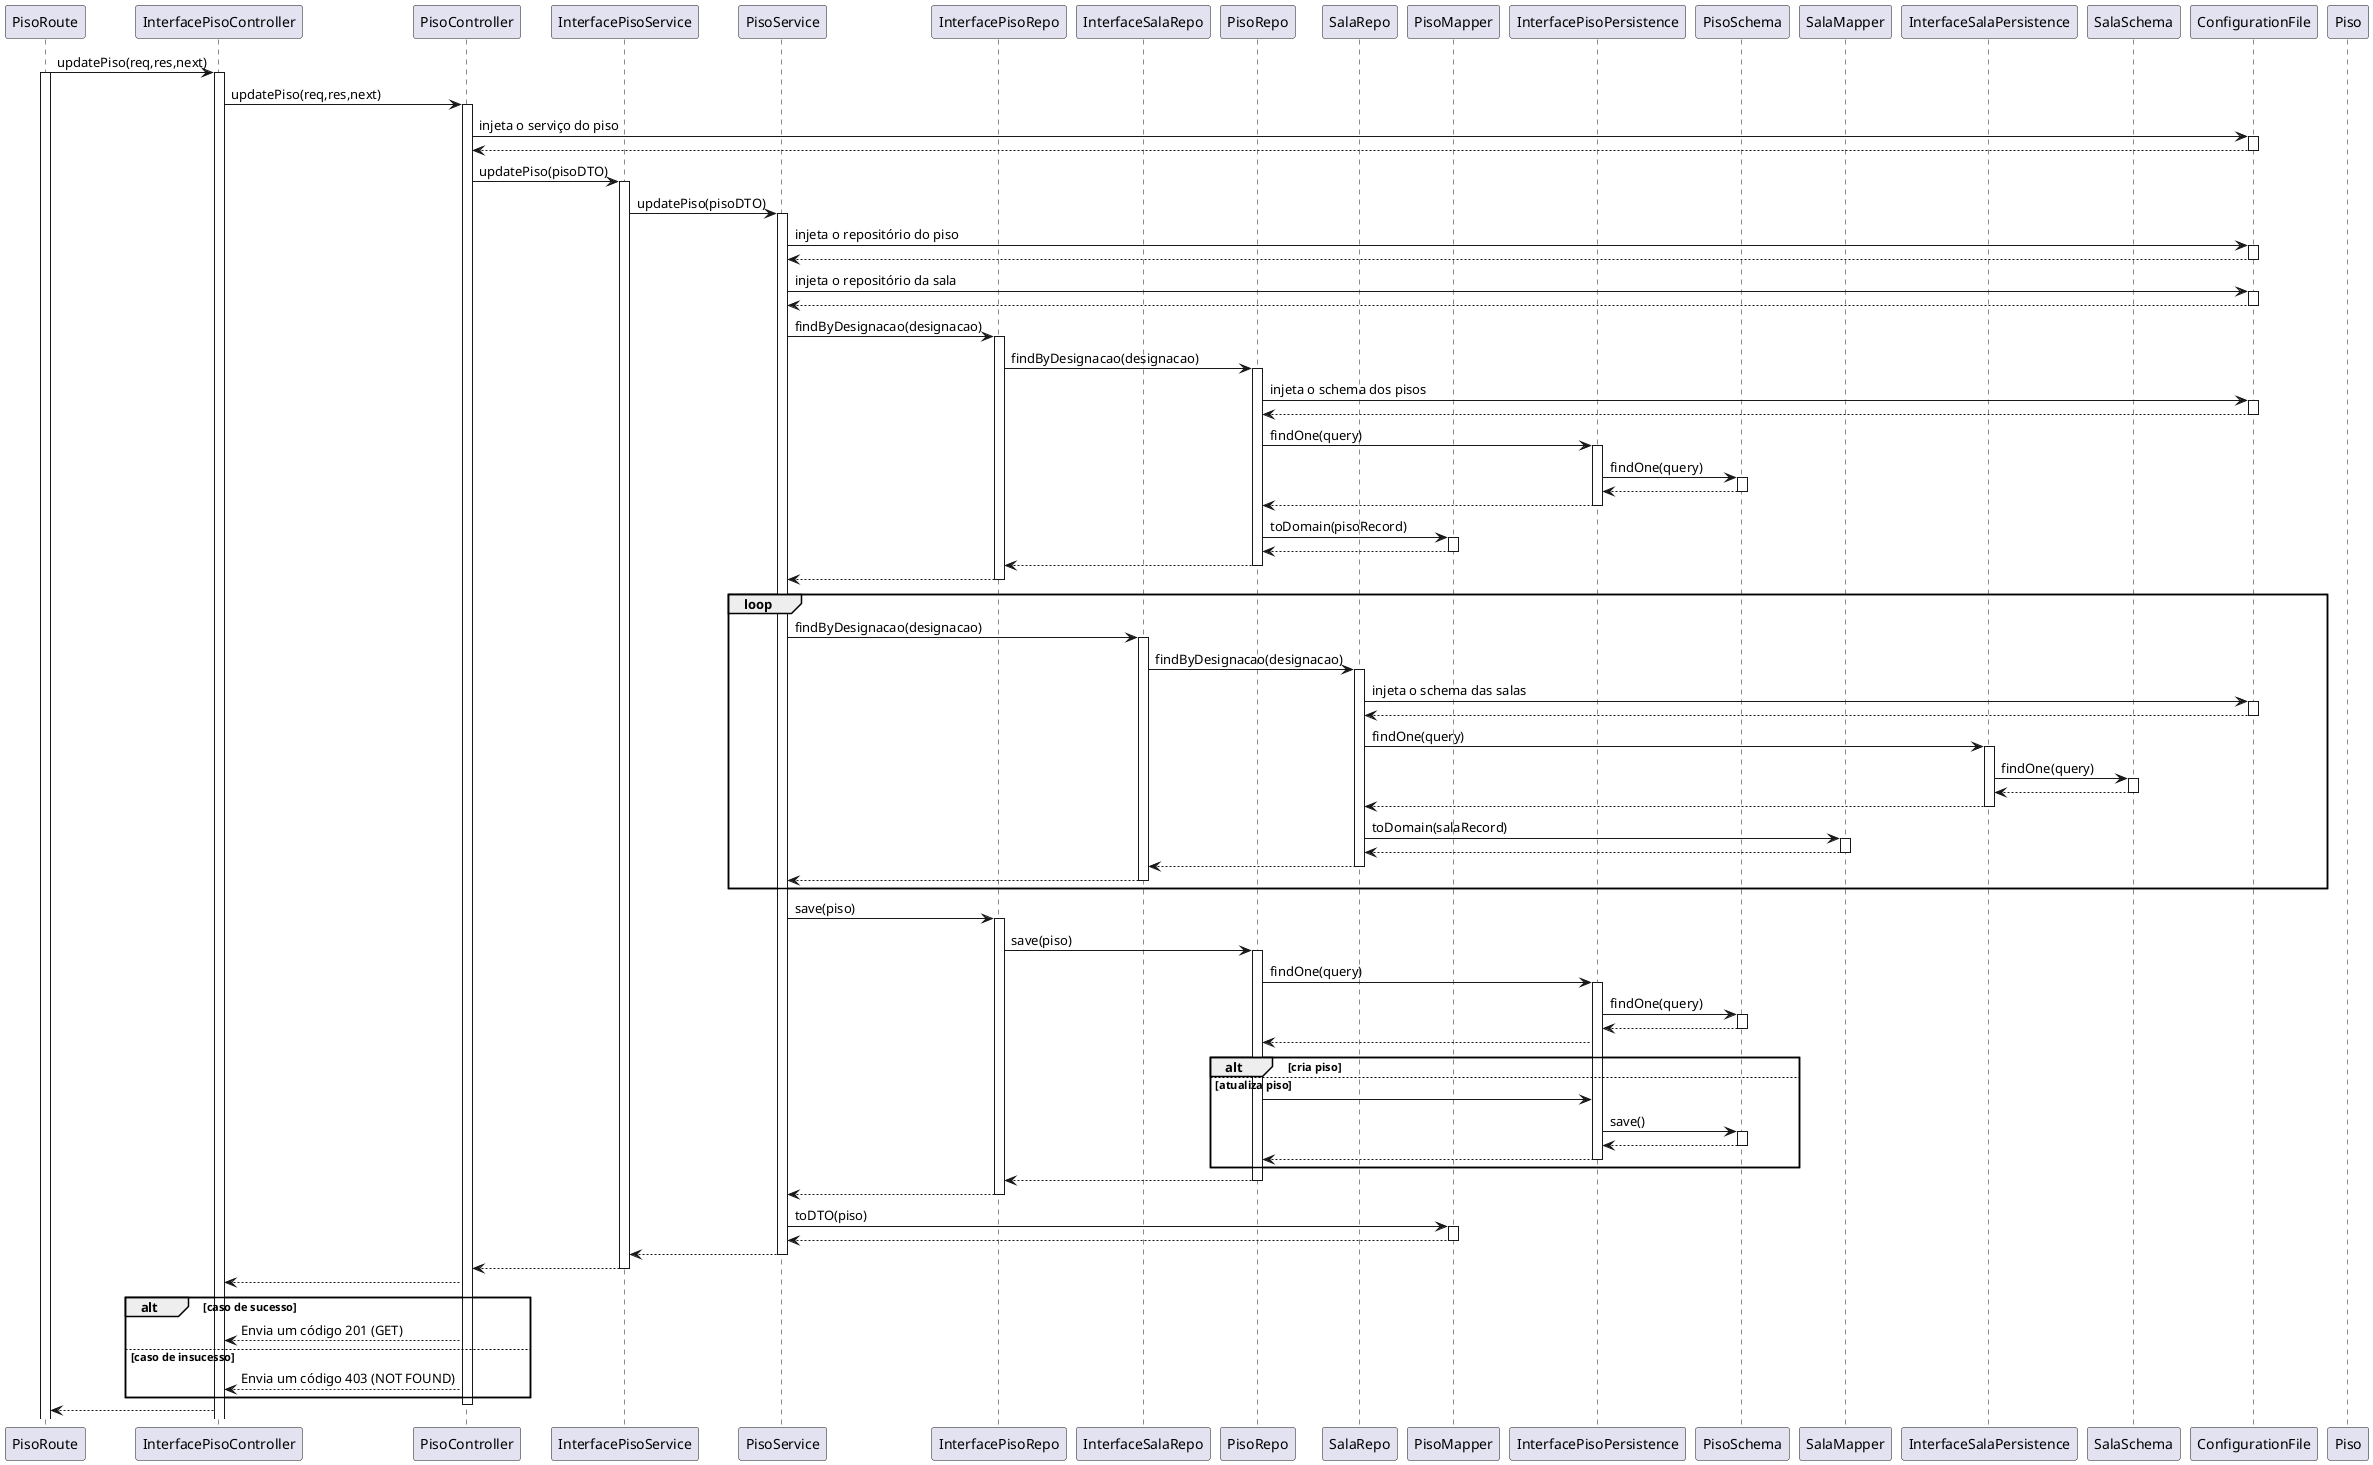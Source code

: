 @startuml sd


participant PisoRoute as route
participant InterfacePisoController as ictrl
participant PisoController as ctrl
participant InterfacePisoService as isvc
participant PisoService as svc
participant InterfacePisoRepo as irepo
participant InterfaceSalaRepo as isrepo
participant PisoRepo as repo
participant SalaRepo as srepo
participant PisoMapper as mapper
participant InterfacePisoPersistence as ischema
participant PisoSchema as schema
participant SalaMapper as smapper
participant InterfaceSalaPersistence as isschema
participant SalaSchema as sschema
participant ConfigurationFile as conf
participant Piso as model


route -> ictrl++ : updatePiso(req,res,next)
route++
ictrl -> ctrl : updatePiso(req,res,next)
ctrl++
ctrl -> conf : injeta o serviço do piso
conf++
conf --> ctrl
conf--
ctrl -> isvc : updatePiso(pisoDTO)
isvc++
isvc -> svc : updatePiso(pisoDTO)
svc++
svc -> conf : injeta o repositório do piso
conf++
conf --> svc
conf--
svc -> conf : injeta o repositório da sala
conf++
conf --> svc
conf--
svc -> irepo : findByDesignacao(designacao)
irepo++
irepo -> repo : findByDesignacao(designacao)
repo++
repo -> conf : injeta o schema dos pisos
conf++
conf --> repo
conf--
repo -> ischema : findOne(query)
ischema++
ischema -> schema : findOne(query)
schema++
schema --> ischema
schema--
ischema --> repo
ischema--
repo -> mapper : toDomain(pisoRecord)
mapper++
mapper --> repo
mapper--
repo--> irepo
repo--
irepo --> svc
irepo--
loop
svc -> isrepo : findByDesignacao(designacao)
isrepo++
isrepo -> srepo : findByDesignacao(designacao)
srepo++
srepo -> conf : injeta o schema das salas
conf++
conf --> srepo
conf--
srepo -> isschema : findOne(query)
isschema++
isschema -> sschema : findOne(query)
sschema++
sschema --> isschema
sschema--
isschema --> srepo
isschema--
srepo -> smapper : toDomain(salaRecord)
smapper++
smapper --> srepo
smapper--
srepo --> isrepo
srepo--
isrepo --> svc
isrepo--
end






svc -> irepo: save(piso)
irepo++
irepo -> repo :save(piso)
repo++
repo -> ischema : findOne(query)
ischema++
ischema -> schema : findOne(query)
schema++
schema --> ischema
schema--
ischema --> repo
alt cria piso
else atualiza piso
repo -> ischema
ischema -> schema : save()
schema++
schema --> ischema
schema--
ischema --> repo
ischema--
end
repo --> irepo
repo--
irepo --> svc
irepo--
svc -> mapper : toDTO(piso)
mapper++
mapper --> svc
mapper--
svc --> isvc 
svc--
isvc --> ctrl
isvc--
ctrl --> ictrl
alt caso de sucesso
    ctrl --> ictrl : Envia um código 201 (GET)
else caso de insucesso
    ctrl --> ictrl : Envia um código 403 (NOT FOUND)
end
ctrl--
ictrl --> route
